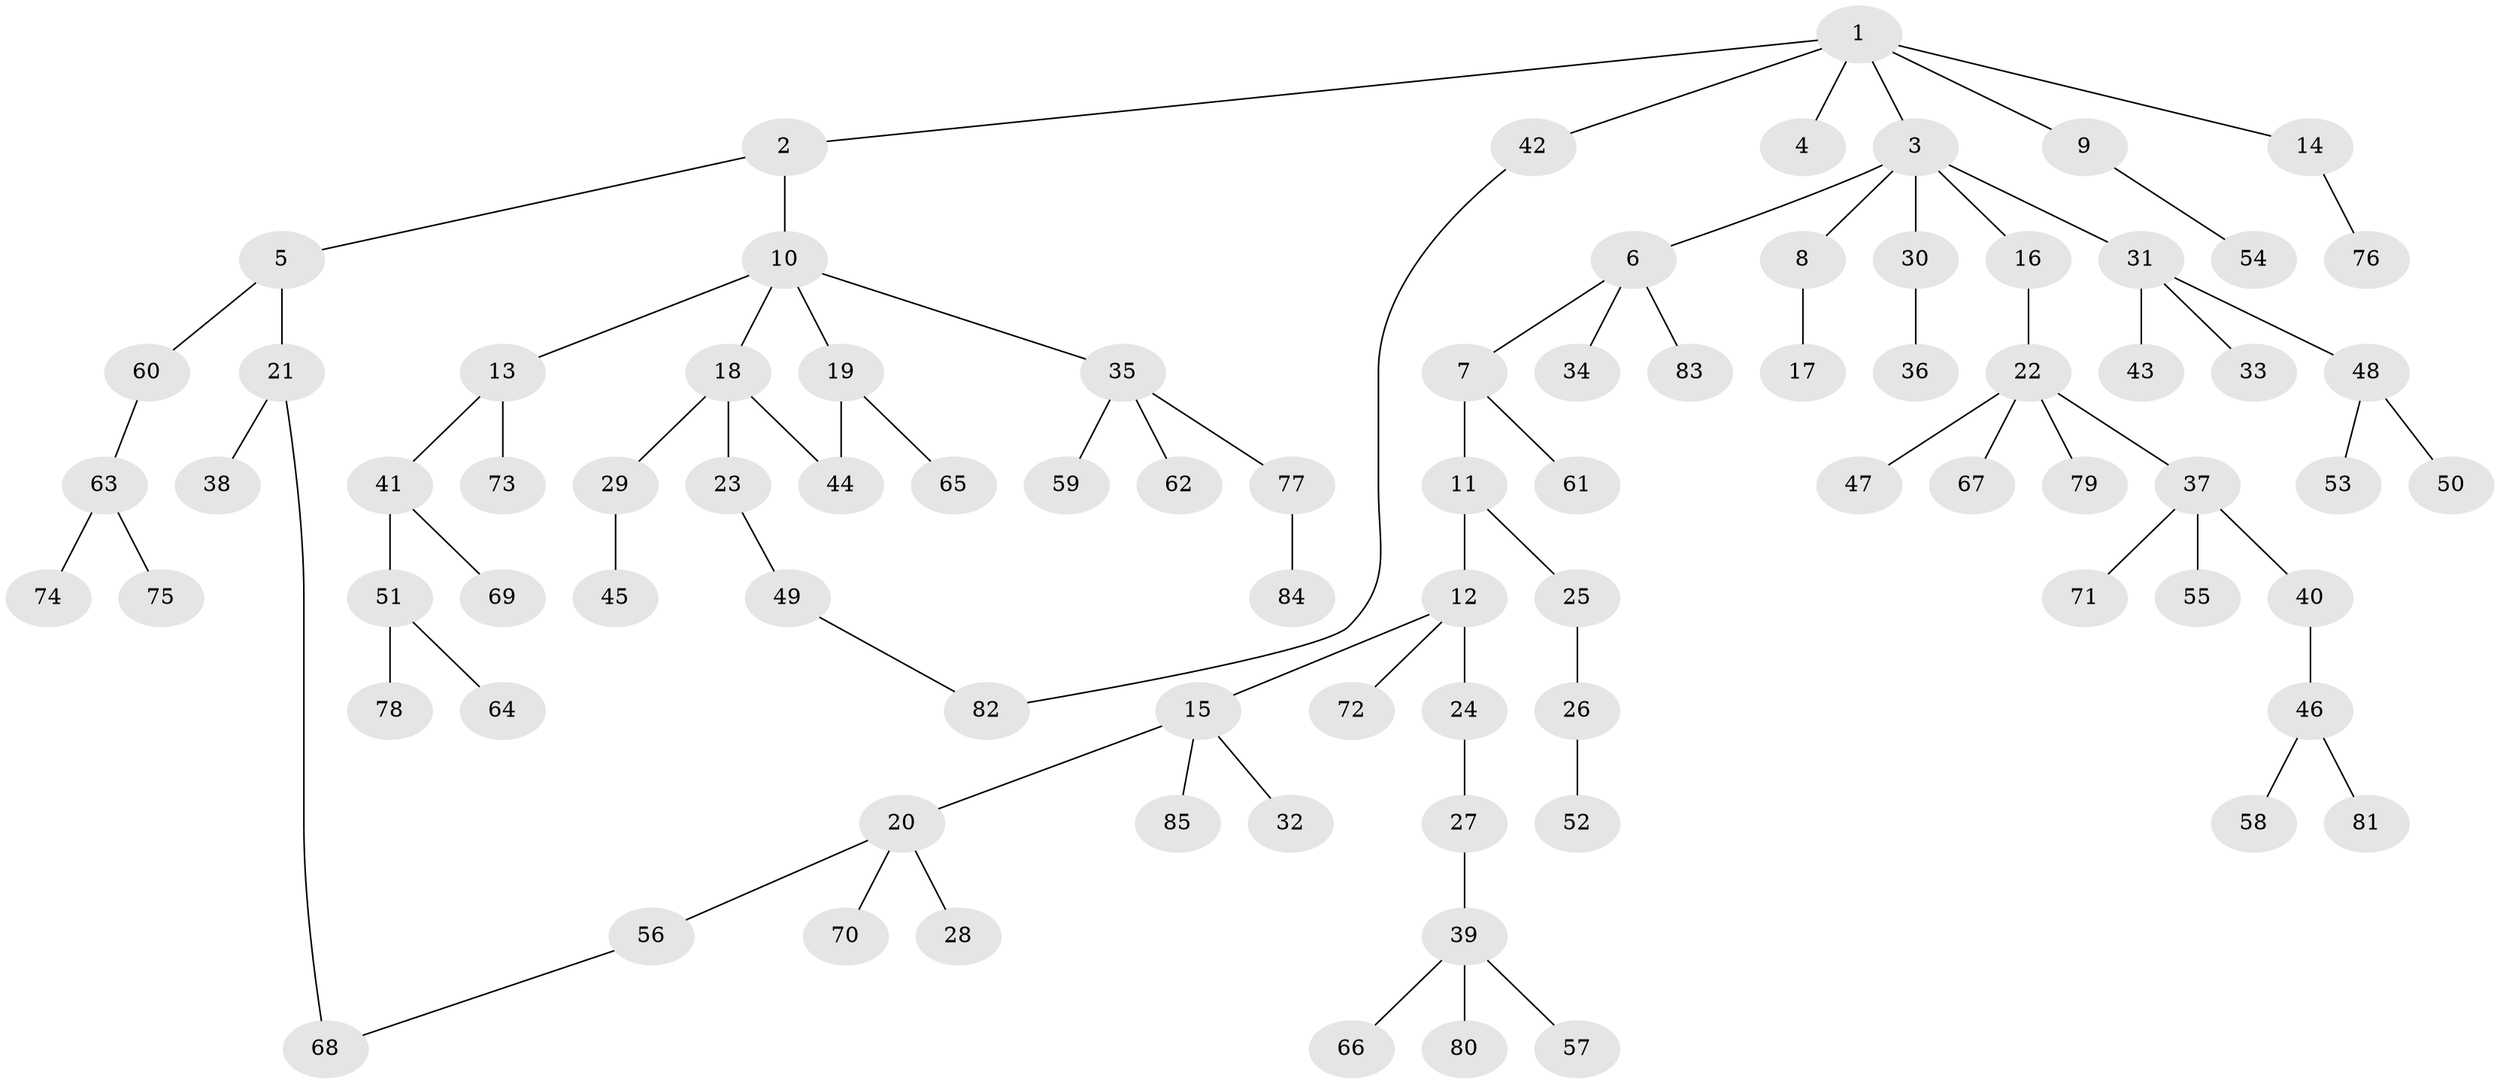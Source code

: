 // original degree distribution, {7: 0.01680672268907563, 4: 0.10084033613445378, 2: 0.31092436974789917, 5: 0.03361344537815126, 6: 0.01680672268907563, 3: 0.05042016806722689, 1: 0.47058823529411764}
// Generated by graph-tools (version 1.1) at 2025/48/03/04/25 22:48:38]
// undirected, 85 vertices, 87 edges
graph export_dot {
  node [color=gray90,style=filled];
  1;
  2;
  3;
  4;
  5;
  6;
  7;
  8;
  9;
  10;
  11;
  12;
  13;
  14;
  15;
  16;
  17;
  18;
  19;
  20;
  21;
  22;
  23;
  24;
  25;
  26;
  27;
  28;
  29;
  30;
  31;
  32;
  33;
  34;
  35;
  36;
  37;
  38;
  39;
  40;
  41;
  42;
  43;
  44;
  45;
  46;
  47;
  48;
  49;
  50;
  51;
  52;
  53;
  54;
  55;
  56;
  57;
  58;
  59;
  60;
  61;
  62;
  63;
  64;
  65;
  66;
  67;
  68;
  69;
  70;
  71;
  72;
  73;
  74;
  75;
  76;
  77;
  78;
  79;
  80;
  81;
  82;
  83;
  84;
  85;
  1 -- 2 [weight=1.0];
  1 -- 3 [weight=1.0];
  1 -- 4 [weight=1.0];
  1 -- 9 [weight=1.0];
  1 -- 14 [weight=1.0];
  1 -- 42 [weight=1.0];
  2 -- 5 [weight=1.0];
  2 -- 10 [weight=1.0];
  3 -- 6 [weight=1.0];
  3 -- 8 [weight=1.0];
  3 -- 16 [weight=1.0];
  3 -- 30 [weight=1.0];
  3 -- 31 [weight=1.0];
  5 -- 21 [weight=1.0];
  5 -- 60 [weight=1.0];
  6 -- 7 [weight=1.0];
  6 -- 34 [weight=1.0];
  6 -- 83 [weight=1.0];
  7 -- 11 [weight=1.0];
  7 -- 61 [weight=1.0];
  8 -- 17 [weight=1.0];
  9 -- 54 [weight=1.0];
  10 -- 13 [weight=1.0];
  10 -- 18 [weight=1.0];
  10 -- 19 [weight=1.0];
  10 -- 35 [weight=1.0];
  11 -- 12 [weight=1.0];
  11 -- 25 [weight=1.0];
  12 -- 15 [weight=1.0];
  12 -- 24 [weight=1.0];
  12 -- 72 [weight=1.0];
  13 -- 41 [weight=1.0];
  13 -- 73 [weight=1.0];
  14 -- 76 [weight=1.0];
  15 -- 20 [weight=1.0];
  15 -- 32 [weight=1.0];
  15 -- 85 [weight=1.0];
  16 -- 22 [weight=1.0];
  18 -- 23 [weight=1.0];
  18 -- 29 [weight=1.0];
  18 -- 44 [weight=1.0];
  19 -- 44 [weight=1.0];
  19 -- 65 [weight=1.0];
  20 -- 28 [weight=1.0];
  20 -- 56 [weight=1.0];
  20 -- 70 [weight=1.0];
  21 -- 38 [weight=1.0];
  21 -- 68 [weight=1.0];
  22 -- 37 [weight=1.0];
  22 -- 47 [weight=1.0];
  22 -- 67 [weight=1.0];
  22 -- 79 [weight=1.0];
  23 -- 49 [weight=1.0];
  24 -- 27 [weight=1.0];
  25 -- 26 [weight=1.0];
  26 -- 52 [weight=1.0];
  27 -- 39 [weight=1.0];
  29 -- 45 [weight=1.0];
  30 -- 36 [weight=1.0];
  31 -- 33 [weight=1.0];
  31 -- 43 [weight=1.0];
  31 -- 48 [weight=1.0];
  35 -- 59 [weight=1.0];
  35 -- 62 [weight=1.0];
  35 -- 77 [weight=1.0];
  37 -- 40 [weight=1.0];
  37 -- 55 [weight=1.0];
  37 -- 71 [weight=1.0];
  39 -- 57 [weight=1.0];
  39 -- 66 [weight=1.0];
  39 -- 80 [weight=1.0];
  40 -- 46 [weight=1.0];
  41 -- 51 [weight=1.0];
  41 -- 69 [weight=1.0];
  42 -- 82 [weight=1.0];
  46 -- 58 [weight=1.0];
  46 -- 81 [weight=1.0];
  48 -- 50 [weight=1.0];
  48 -- 53 [weight=1.0];
  49 -- 82 [weight=1.0];
  51 -- 64 [weight=1.0];
  51 -- 78 [weight=1.0];
  56 -- 68 [weight=1.0];
  60 -- 63 [weight=1.0];
  63 -- 74 [weight=1.0];
  63 -- 75 [weight=1.0];
  77 -- 84 [weight=1.0];
}
